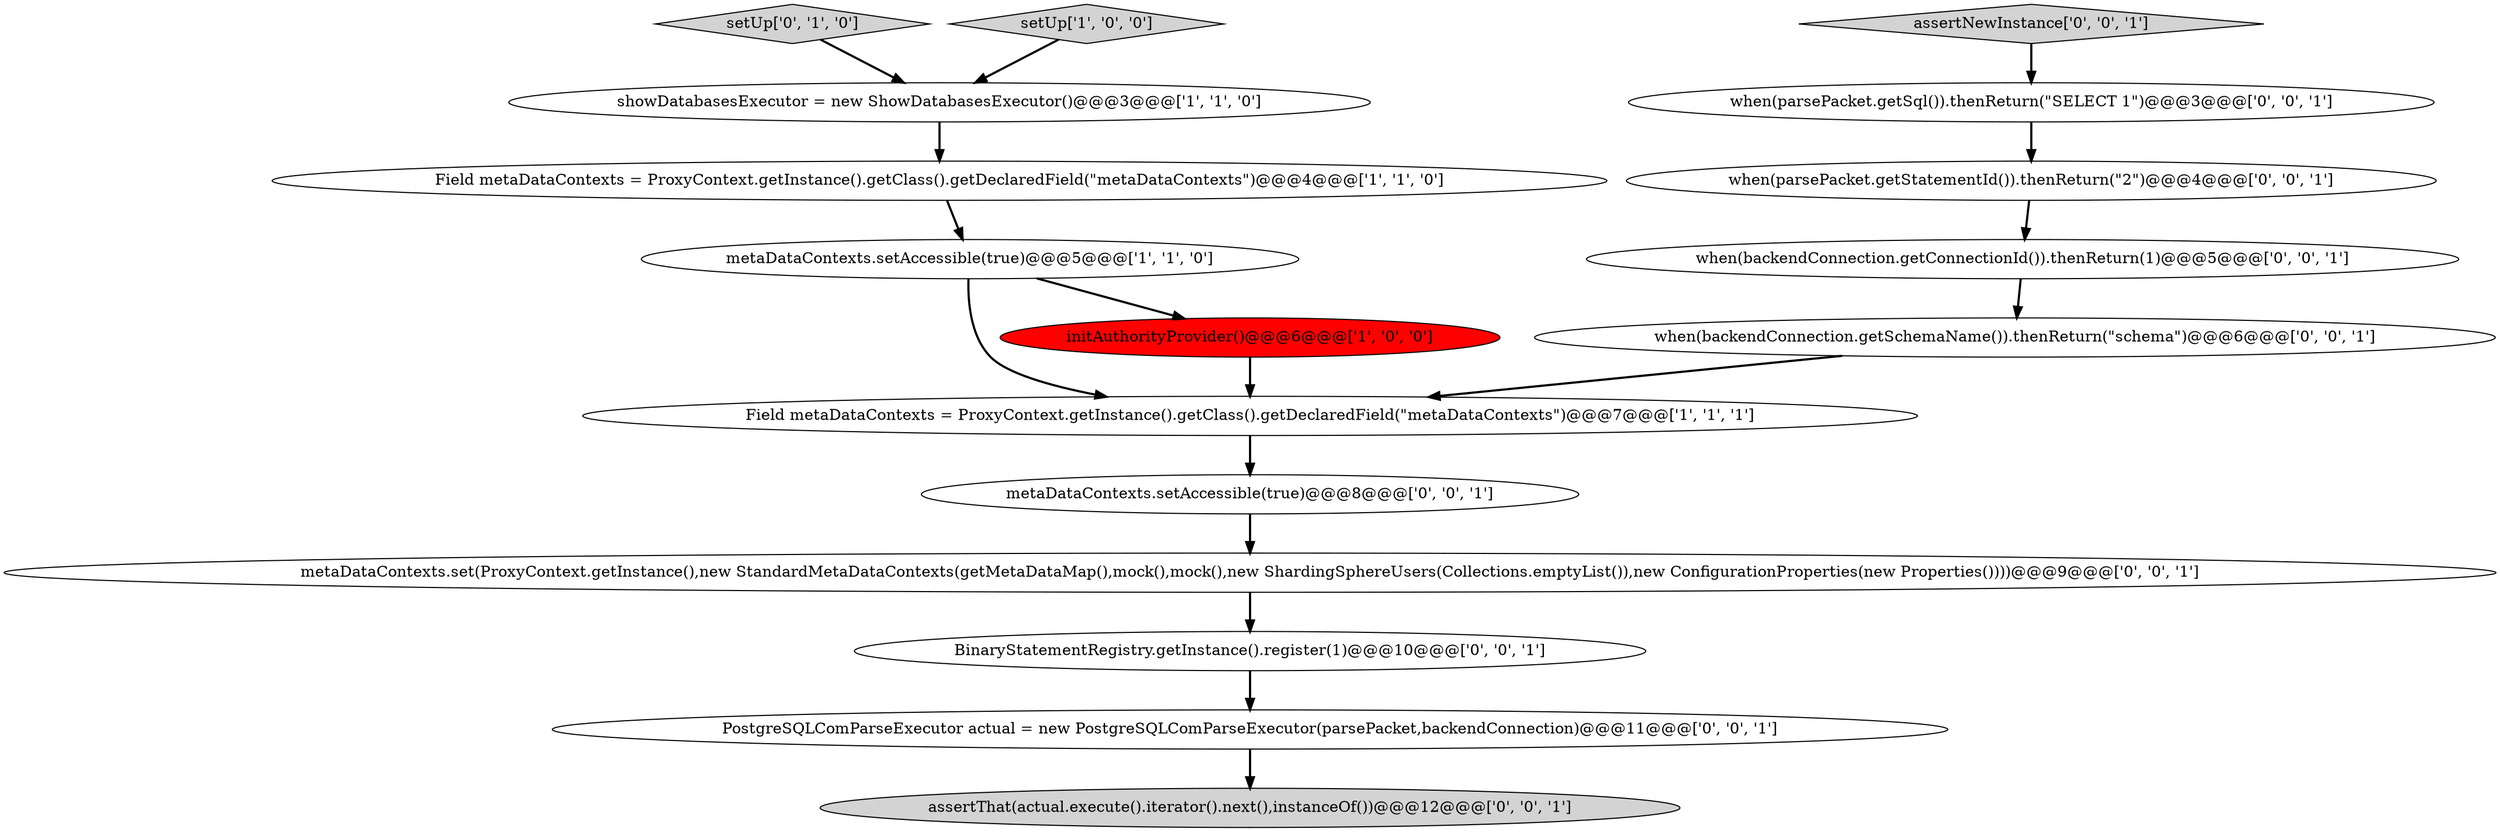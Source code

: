 digraph {
8 [style = filled, label = "when(backendConnection.getSchemaName()).thenReturn(\"schema\")@@@6@@@['0', '0', '1']", fillcolor = white, shape = ellipse image = "AAA0AAABBB3BBB"];
15 [style = filled, label = "when(backendConnection.getConnectionId()).thenReturn(1)@@@5@@@['0', '0', '1']", fillcolor = white, shape = ellipse image = "AAA0AAABBB3BBB"];
9 [style = filled, label = "metaDataContexts.set(ProxyContext.getInstance(),new StandardMetaDataContexts(getMetaDataMap(),mock(),mock(),new ShardingSphereUsers(Collections.emptyList()),new ConfigurationProperties(new Properties())))@@@9@@@['0', '0', '1']", fillcolor = white, shape = ellipse image = "AAA0AAABBB3BBB"];
10 [style = filled, label = "assertThat(actual.execute().iterator().next(),instanceOf())@@@12@@@['0', '0', '1']", fillcolor = lightgray, shape = ellipse image = "AAA0AAABBB3BBB"];
7 [style = filled, label = "assertNewInstance['0', '0', '1']", fillcolor = lightgray, shape = diamond image = "AAA0AAABBB3BBB"];
0 [style = filled, label = "metaDataContexts.setAccessible(true)@@@5@@@['1', '1', '0']", fillcolor = white, shape = ellipse image = "AAA0AAABBB1BBB"];
11 [style = filled, label = "metaDataContexts.setAccessible(true)@@@8@@@['0', '0', '1']", fillcolor = white, shape = ellipse image = "AAA0AAABBB3BBB"];
6 [style = filled, label = "setUp['0', '1', '0']", fillcolor = lightgray, shape = diamond image = "AAA0AAABBB2BBB"];
13 [style = filled, label = "PostgreSQLComParseExecutor actual = new PostgreSQLComParseExecutor(parsePacket,backendConnection)@@@11@@@['0', '0', '1']", fillcolor = white, shape = ellipse image = "AAA0AAABBB3BBB"];
12 [style = filled, label = "BinaryStatementRegistry.getInstance().register(1)@@@10@@@['0', '0', '1']", fillcolor = white, shape = ellipse image = "AAA0AAABBB3BBB"];
4 [style = filled, label = "Field metaDataContexts = ProxyContext.getInstance().getClass().getDeclaredField(\"metaDataContexts\")@@@7@@@['1', '1', '1']", fillcolor = white, shape = ellipse image = "AAA0AAABBB1BBB"];
16 [style = filled, label = "when(parsePacket.getStatementId()).thenReturn(\"2\")@@@4@@@['0', '0', '1']", fillcolor = white, shape = ellipse image = "AAA0AAABBB3BBB"];
1 [style = filled, label = "setUp['1', '0', '0']", fillcolor = lightgray, shape = diamond image = "AAA0AAABBB1BBB"];
5 [style = filled, label = "initAuthorityProvider()@@@6@@@['1', '0', '0']", fillcolor = red, shape = ellipse image = "AAA1AAABBB1BBB"];
14 [style = filled, label = "when(parsePacket.getSql()).thenReturn(\"SELECT 1\")@@@3@@@['0', '0', '1']", fillcolor = white, shape = ellipse image = "AAA0AAABBB3BBB"];
2 [style = filled, label = "showDatabasesExecutor = new ShowDatabasesExecutor()@@@3@@@['1', '1', '0']", fillcolor = white, shape = ellipse image = "AAA0AAABBB1BBB"];
3 [style = filled, label = "Field metaDataContexts = ProxyContext.getInstance().getClass().getDeclaredField(\"metaDataContexts\")@@@4@@@['1', '1', '0']", fillcolor = white, shape = ellipse image = "AAA0AAABBB1BBB"];
14->16 [style = bold, label=""];
13->10 [style = bold, label=""];
3->0 [style = bold, label=""];
16->15 [style = bold, label=""];
12->13 [style = bold, label=""];
1->2 [style = bold, label=""];
9->12 [style = bold, label=""];
8->4 [style = bold, label=""];
4->11 [style = bold, label=""];
11->9 [style = bold, label=""];
0->4 [style = bold, label=""];
15->8 [style = bold, label=""];
7->14 [style = bold, label=""];
5->4 [style = bold, label=""];
2->3 [style = bold, label=""];
0->5 [style = bold, label=""];
6->2 [style = bold, label=""];
}

